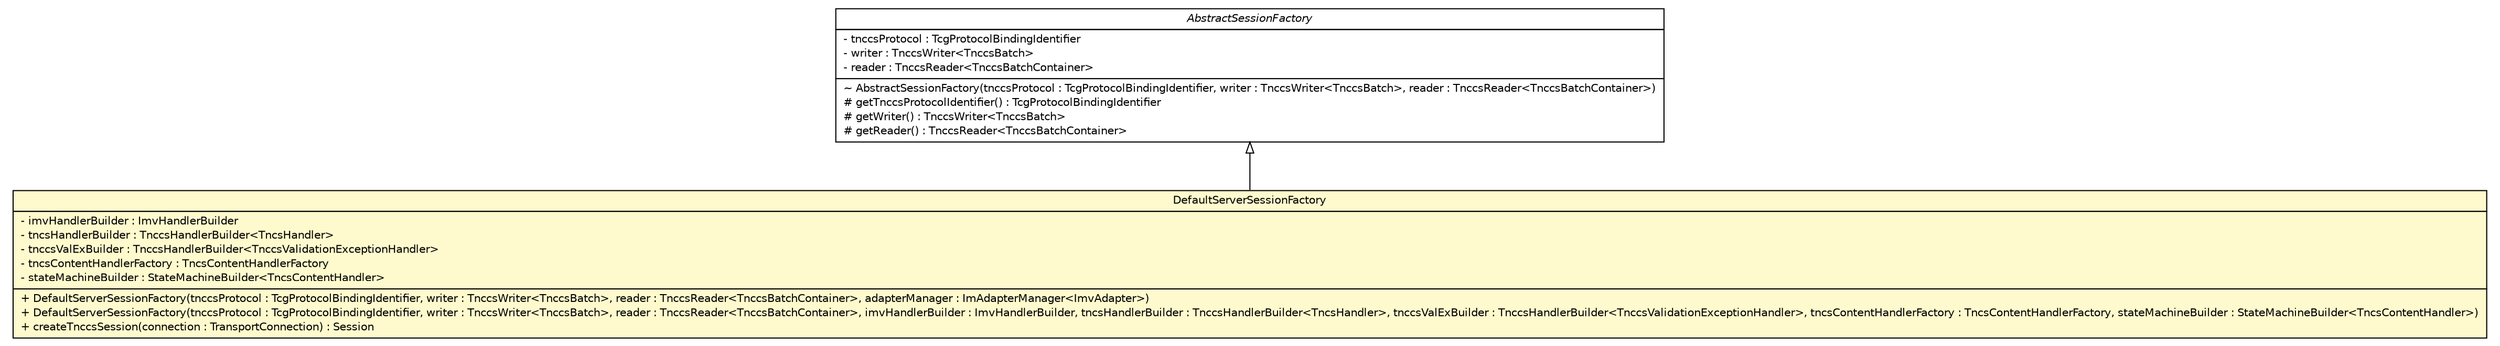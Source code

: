 #!/usr/local/bin/dot
#
# Class diagram 
# Generated by UMLGraph version R5_6 (http://www.umlgraph.org/)
#

digraph G {
	edge [fontname="Helvetica",fontsize=10,labelfontname="Helvetica",labelfontsize=10];
	node [fontname="Helvetica",fontsize=10,shape=plaintext];
	nodesep=0.25;
	ranksep=0.5;
	// de.hsbremen.tc.tnc.tnccs.session.base.simple.DefaultServerSessionFactory
	c15079 [label=<<table title="de.hsbremen.tc.tnc.tnccs.session.base.simple.DefaultServerSessionFactory" border="0" cellborder="1" cellspacing="0" cellpadding="2" port="p" bgcolor="lemonChiffon" href="./DefaultServerSessionFactory.html">
		<tr><td><table border="0" cellspacing="0" cellpadding="1">
<tr><td align="center" balign="center"> DefaultServerSessionFactory </td></tr>
		</table></td></tr>
		<tr><td><table border="0" cellspacing="0" cellpadding="1">
<tr><td align="left" balign="left"> - imvHandlerBuilder : ImvHandlerBuilder </td></tr>
<tr><td align="left" balign="left"> - tncsHandlerBuilder : TnccsHandlerBuilder&lt;TncsHandler&gt; </td></tr>
<tr><td align="left" balign="left"> - tnccsValExBuilder : TnccsHandlerBuilder&lt;TnccsValidationExceptionHandler&gt; </td></tr>
<tr><td align="left" balign="left"> - tncsContentHandlerFactory : TncsContentHandlerFactory </td></tr>
<tr><td align="left" balign="left"> - stateMachineBuilder : StateMachineBuilder&lt;TncsContentHandler&gt; </td></tr>
		</table></td></tr>
		<tr><td><table border="0" cellspacing="0" cellpadding="1">
<tr><td align="left" balign="left"> + DefaultServerSessionFactory(tnccsProtocol : TcgProtocolBindingIdentifier, writer : TnccsWriter&lt;TnccsBatch&gt;, reader : TnccsReader&lt;TnccsBatchContainer&gt;, adapterManager : ImAdapterManager&lt;ImvAdapter&gt;) </td></tr>
<tr><td align="left" balign="left"> + DefaultServerSessionFactory(tnccsProtocol : TcgProtocolBindingIdentifier, writer : TnccsWriter&lt;TnccsBatch&gt;, reader : TnccsReader&lt;TnccsBatchContainer&gt;, imvHandlerBuilder : ImvHandlerBuilder, tncsHandlerBuilder : TnccsHandlerBuilder&lt;TncsHandler&gt;, tnccsValExBuilder : TnccsHandlerBuilder&lt;TnccsValidationExceptionHandler&gt;, tncsContentHandlerFactory : TncsContentHandlerFactory, stateMachineBuilder : StateMachineBuilder&lt;TncsContentHandler&gt;) </td></tr>
<tr><td align="left" balign="left"> + createTnccsSession(connection : TransportConnection) : Session </td></tr>
		</table></td></tr>
		</table>>, URL="./DefaultServerSessionFactory.html", fontname="Helvetica", fontcolor="black", fontsize=10.0];
	// de.hsbremen.tc.tnc.tnccs.session.base.simple.AbstractSessionFactory
	c15085 [label=<<table title="de.hsbremen.tc.tnc.tnccs.session.base.simple.AbstractSessionFactory" border="0" cellborder="1" cellspacing="0" cellpadding="2" port="p" href="./AbstractSessionFactory.html">
		<tr><td><table border="0" cellspacing="0" cellpadding="1">
<tr><td align="center" balign="center"><font face="Helvetica-Oblique"> AbstractSessionFactory </font></td></tr>
		</table></td></tr>
		<tr><td><table border="0" cellspacing="0" cellpadding="1">
<tr><td align="left" balign="left"> - tnccsProtocol : TcgProtocolBindingIdentifier </td></tr>
<tr><td align="left" balign="left"> - writer : TnccsWriter&lt;TnccsBatch&gt; </td></tr>
<tr><td align="left" balign="left"> - reader : TnccsReader&lt;TnccsBatchContainer&gt; </td></tr>
		</table></td></tr>
		<tr><td><table border="0" cellspacing="0" cellpadding="1">
<tr><td align="left" balign="left"> ~ AbstractSessionFactory(tnccsProtocol : TcgProtocolBindingIdentifier, writer : TnccsWriter&lt;TnccsBatch&gt;, reader : TnccsReader&lt;TnccsBatchContainer&gt;) </td></tr>
<tr><td align="left" balign="left"> # getTnccsProtocolIdentifier() : TcgProtocolBindingIdentifier </td></tr>
<tr><td align="left" balign="left"> # getWriter() : TnccsWriter&lt;TnccsBatch&gt; </td></tr>
<tr><td align="left" balign="left"> # getReader() : TnccsReader&lt;TnccsBatchContainer&gt; </td></tr>
		</table></td></tr>
		</table>>, URL="./AbstractSessionFactory.html", fontname="Helvetica", fontcolor="black", fontsize=10.0];
	//de.hsbremen.tc.tnc.tnccs.session.base.simple.DefaultServerSessionFactory extends de.hsbremen.tc.tnc.tnccs.session.base.simple.AbstractSessionFactory
	c15085:p -> c15079:p [dir=back,arrowtail=empty];
}

